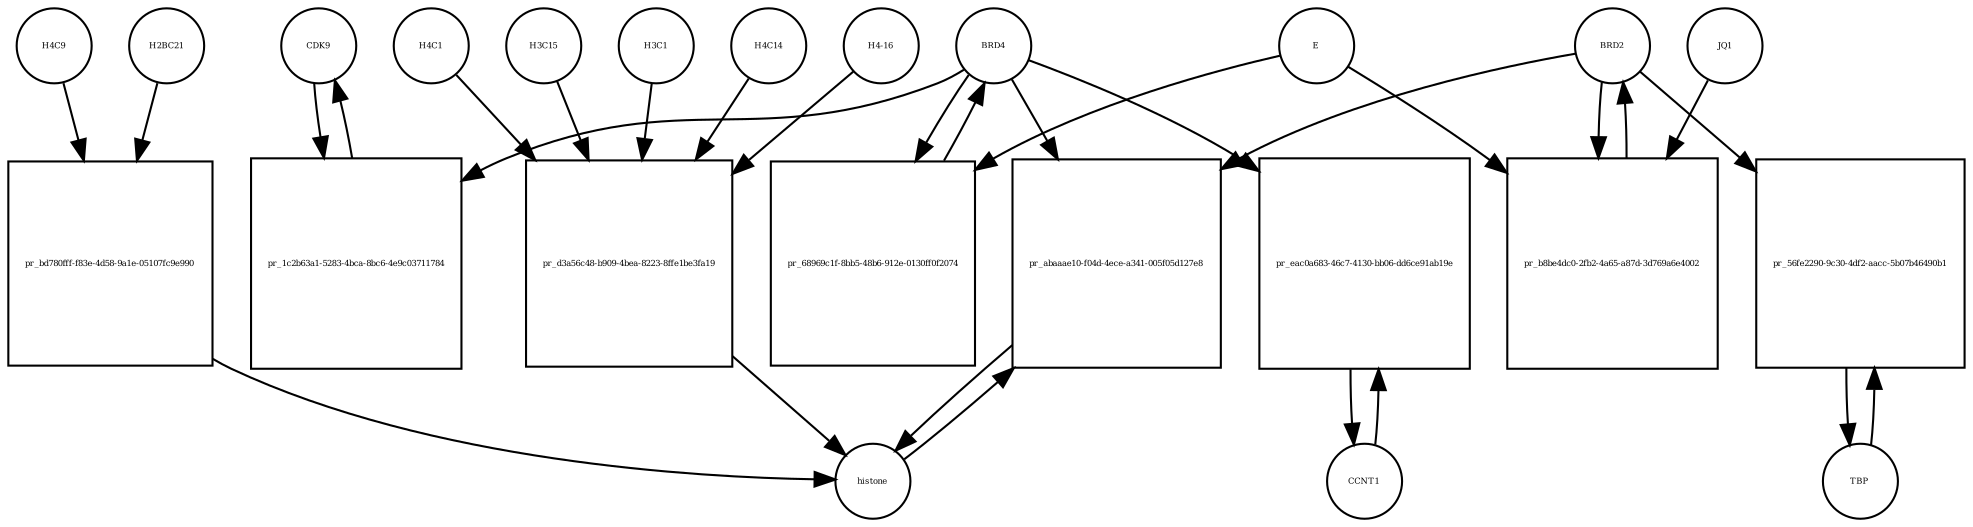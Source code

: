 strict digraph  {
CDK9 [annotation="", bipartite=0, cls=macromolecule, fontsize=4, label=CDK9, shape=circle];
"pr_1c2b63a1-5283-4bca-8bc6-4e9c03711784" [annotation="", bipartite=1, cls=process, fontsize=4, label="pr_1c2b63a1-5283-4bca-8bc6-4e9c03711784", shape=square];
BRD4 [annotation="", bipartite=0, cls=macromolecule, fontsize=4, label=BRD4, shape=circle];
CCNT1 [annotation="", bipartite=0, cls=macromolecule, fontsize=4, label=CCNT1, shape=circle];
"pr_eac0a683-46c7-4130-bb06-dd6ce91ab19e" [annotation="", bipartite=1, cls=process, fontsize=4, label="pr_eac0a683-46c7-4130-bb06-dd6ce91ab19e", shape=square];
histone [annotation="", bipartite=0, cls=complex, fontsize=4, label=histone, shape=circle];
"pr_abaaae10-f04d-4ece-a341-005f05d127e8" [annotation="", bipartite=1, cls=process, fontsize=4, label="pr_abaaae10-f04d-4ece-a341-005f05d127e8", shape=square];
BRD2 [annotation="", bipartite=0, cls=macromolecule, fontsize=4, label=BRD2, shape=circle];
"pr_68969c1f-8bb5-48b6-912e-0130ff0f2074" [annotation="", bipartite=1, cls=process, fontsize=4, label="pr_68969c1f-8bb5-48b6-912e-0130ff0f2074", shape=square];
E [annotation=urn_miriam_ncbiprotein_BCD58755, bipartite=0, cls=macromolecule, fontsize=4, label=E, shape=circle];
H4C14 [annotation="", bipartite=0, cls=macromolecule, fontsize=4, label=H4C14, shape=circle];
"pr_d3a56c48-b909-4bea-8223-8ffe1be3fa19" [annotation="", bipartite=1, cls=process, fontsize=4, label="pr_d3a56c48-b909-4bea-8223-8ffe1be3fa19", shape=square];
"H4-16" [annotation="", bipartite=0, cls=macromolecule, fontsize=4, label="H4-16", shape=circle];
H4C1 [annotation="", bipartite=0, cls=macromolecule, fontsize=4, label=H4C1, shape=circle];
H3C15 [annotation="", bipartite=0, cls=macromolecule, fontsize=4, label=H3C15, shape=circle];
H3C1 [annotation="", bipartite=0, cls=macromolecule, fontsize=4, label=H3C1, shape=circle];
"pr_b8be4dc0-2fb2-4a65-a87d-3d769a6e4002" [annotation="", bipartite=1, cls=process, fontsize=4, label="pr_b8be4dc0-2fb2-4a65-a87d-3d769a6e4002", shape=square];
JQ1 [annotation="", bipartite=0, cls=macromolecule, fontsize=4, label=JQ1, shape=circle];
TBP [annotation="", bipartite=0, cls=macromolecule, fontsize=4, label=TBP, shape=circle];
"pr_56fe2290-9c30-4df2-aacc-5b07b46490b1" [annotation="", bipartite=1, cls=process, fontsize=4, label="pr_56fe2290-9c30-4df2-aacc-5b07b46490b1", shape=square];
H4C9 [annotation="", bipartite=0, cls=macromolecule, fontsize=4, label=H4C9, shape=circle];
"pr_bd780fff-f83e-4d58-9a1e-05107fc9e990" [annotation="", bipartite=1, cls=process, fontsize=4, label="pr_bd780fff-f83e-4d58-9a1e-05107fc9e990", shape=square];
H2BC21 [annotation="", bipartite=0, cls=macromolecule, fontsize=4, label=H2BC21, shape=circle];
CDK9 -> "pr_1c2b63a1-5283-4bca-8bc6-4e9c03711784"  [annotation="", interaction_type=consumption];
"pr_1c2b63a1-5283-4bca-8bc6-4e9c03711784" -> CDK9  [annotation="", interaction_type=production];
BRD4 -> "pr_1c2b63a1-5283-4bca-8bc6-4e9c03711784"  [annotation=urn_miriam_taxonomy_10090, interaction_type=catalysis];
BRD4 -> "pr_eac0a683-46c7-4130-bb06-dd6ce91ab19e"  [annotation="", interaction_type=catalysis];
BRD4 -> "pr_abaaae10-f04d-4ece-a341-005f05d127e8"  [annotation="urn_miriam_doi_10.1038%2Fnsmb.3228.|urn_miriam_doi_10.1016%2Fj.molcel.2008.01.018", interaction_type=catalysis];
BRD4 -> "pr_68969c1f-8bb5-48b6-912e-0130ff0f2074"  [annotation="", interaction_type=consumption];
CCNT1 -> "pr_eac0a683-46c7-4130-bb06-dd6ce91ab19e"  [annotation="", interaction_type=consumption];
"pr_eac0a683-46c7-4130-bb06-dd6ce91ab19e" -> CCNT1  [annotation="", interaction_type=production];
histone -> "pr_abaaae10-f04d-4ece-a341-005f05d127e8"  [annotation="", interaction_type=consumption];
"pr_abaaae10-f04d-4ece-a341-005f05d127e8" -> histone  [annotation="", interaction_type=production];
BRD2 -> "pr_abaaae10-f04d-4ece-a341-005f05d127e8"  [annotation="urn_miriam_doi_10.1038%2Fnsmb.3228.|urn_miriam_doi_10.1016%2Fj.molcel.2008.01.018", interaction_type=catalysis];
BRD2 -> "pr_b8be4dc0-2fb2-4a65-a87d-3d769a6e4002"  [annotation="", interaction_type=consumption];
BRD2 -> "pr_56fe2290-9c30-4df2-aacc-5b07b46490b1"  [annotation="urn_miriam_doi_10.1007%2Fs11010-006-9223-6", interaction_type=catalysis];
"pr_68969c1f-8bb5-48b6-912e-0130ff0f2074" -> BRD4  [annotation="", interaction_type=production];
E -> "pr_68969c1f-8bb5-48b6-912e-0130ff0f2074"  [annotation="urn_miriam_doi_10.1038%2Fs41586-020-2286-9", interaction_type=inhibition];
E -> "pr_b8be4dc0-2fb2-4a65-a87d-3d769a6e4002"  [annotation="urn_miriam_doi_10.1038%2Fs41586-020-2286-9|urn_miriam_doi_10.1080%2F15592294.2018.1469891", interaction_type=inhibition];
H4C14 -> "pr_d3a56c48-b909-4bea-8223-8ffe1be3fa19"  [annotation="", interaction_type=consumption];
"pr_d3a56c48-b909-4bea-8223-8ffe1be3fa19" -> histone  [annotation="", interaction_type=production];
"H4-16" -> "pr_d3a56c48-b909-4bea-8223-8ffe1be3fa19"  [annotation="", interaction_type=consumption];
H4C1 -> "pr_d3a56c48-b909-4bea-8223-8ffe1be3fa19"  [annotation="", interaction_type=consumption];
H3C15 -> "pr_d3a56c48-b909-4bea-8223-8ffe1be3fa19"  [annotation="", interaction_type=consumption];
H3C1 -> "pr_d3a56c48-b909-4bea-8223-8ffe1be3fa19"  [annotation="", interaction_type=consumption];
"pr_b8be4dc0-2fb2-4a65-a87d-3d769a6e4002" -> BRD2  [annotation="", interaction_type=production];
JQ1 -> "pr_b8be4dc0-2fb2-4a65-a87d-3d769a6e4002"  [annotation="urn_miriam_doi_10.1038%2Fs41586-020-2286-9|urn_miriam_doi_10.1080%2F15592294.2018.1469891", interaction_type=inhibition];
TBP -> "pr_56fe2290-9c30-4df2-aacc-5b07b46490b1"  [annotation="", interaction_type=consumption];
"pr_56fe2290-9c30-4df2-aacc-5b07b46490b1" -> TBP  [annotation="", interaction_type=production];
H4C9 -> "pr_bd780fff-f83e-4d58-9a1e-05107fc9e990"  [annotation="", interaction_type=consumption];
"pr_bd780fff-f83e-4d58-9a1e-05107fc9e990" -> histone  [annotation="", interaction_type=production];
H2BC21 -> "pr_bd780fff-f83e-4d58-9a1e-05107fc9e990"  [annotation="", interaction_type=consumption];
}
